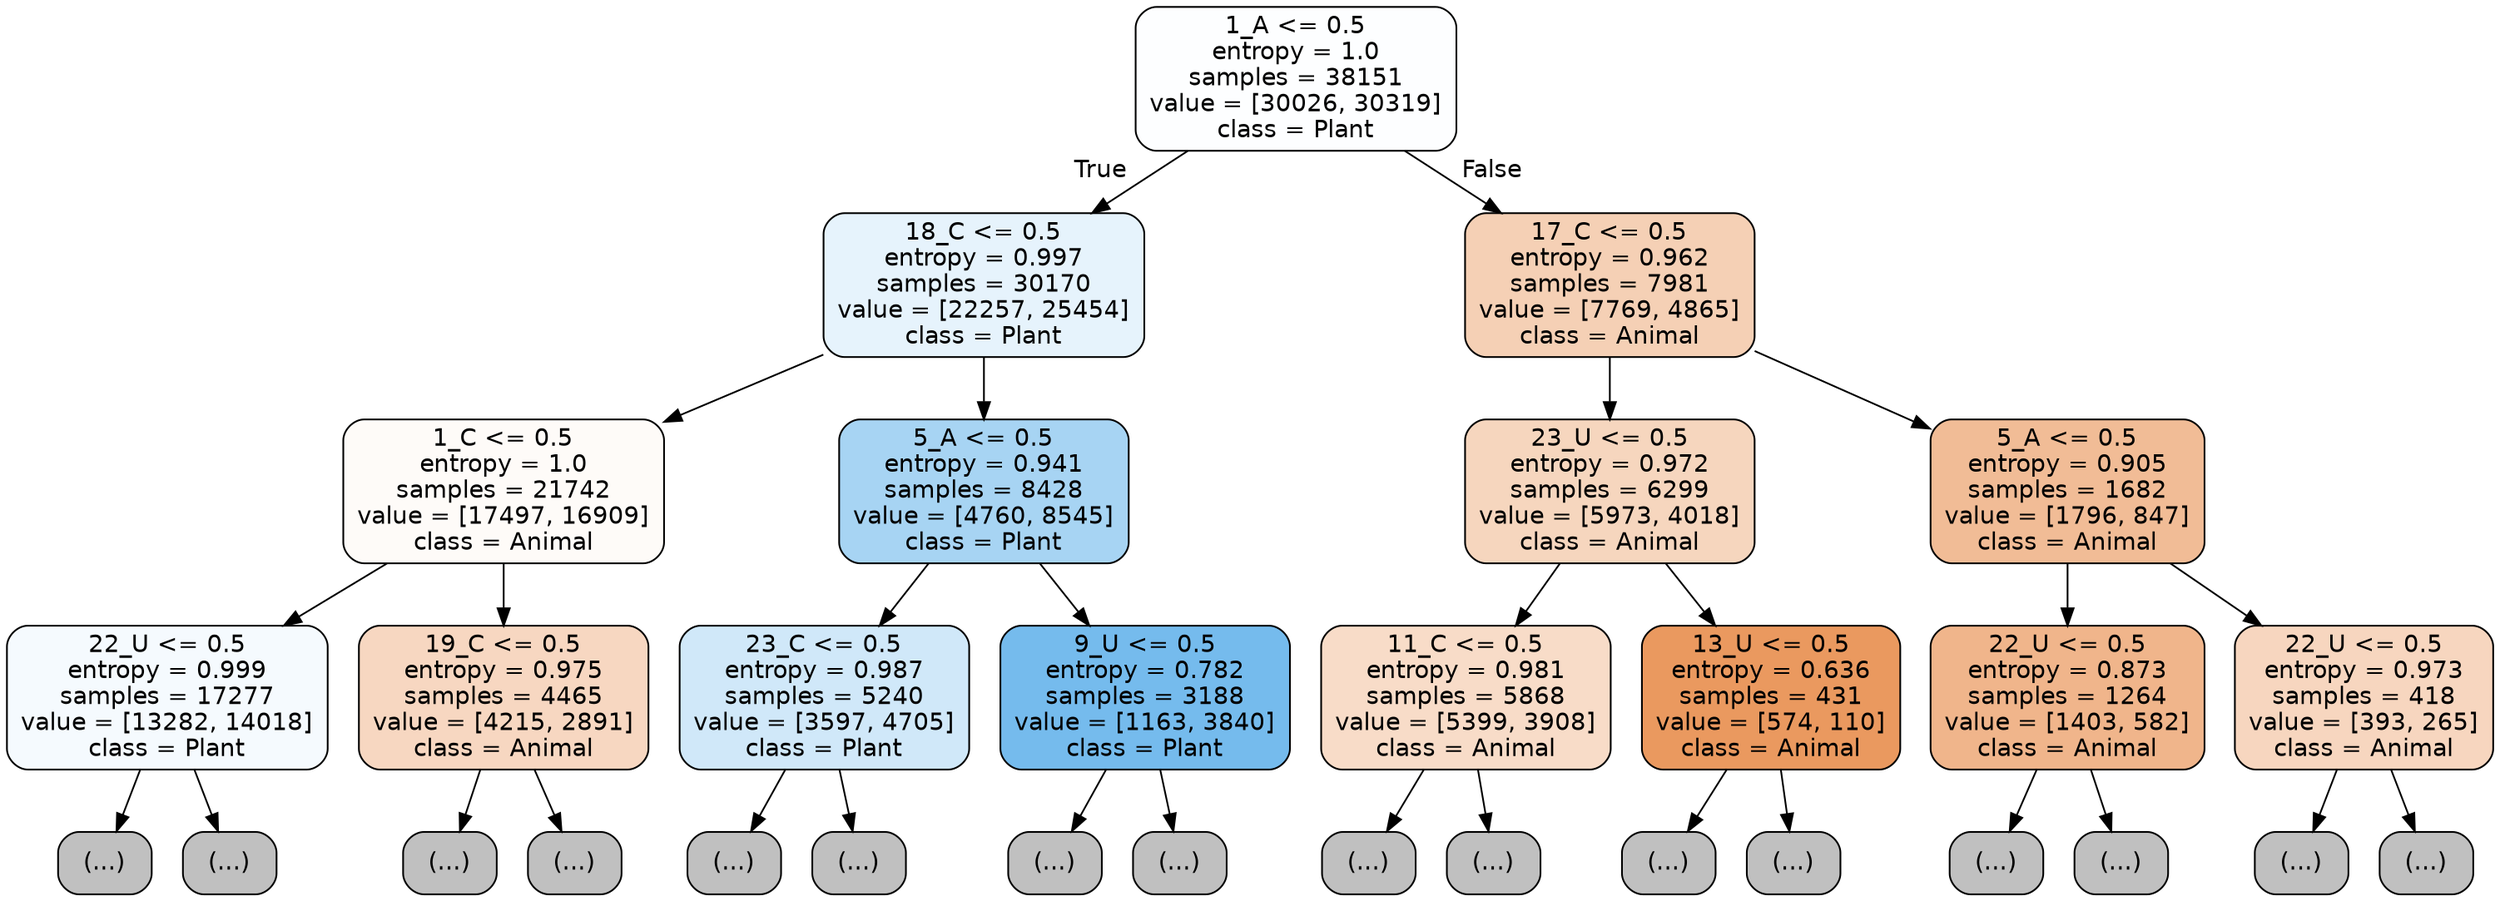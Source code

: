 digraph Tree {
node [shape=box, style="filled, rounded", color="black", fontname="helvetica"] ;
edge [fontname="helvetica"] ;
0 [label="1_A <= 0.5\nentropy = 1.0\nsamples = 38151\nvalue = [30026, 30319]\nclass = Plant", fillcolor="#fdfeff"] ;
1 [label="18_C <= 0.5\nentropy = 0.997\nsamples = 30170\nvalue = [22257, 25454]\nclass = Plant", fillcolor="#e6f3fc"] ;
0 -> 1 [labeldistance=2.5, labelangle=45, headlabel="True"] ;
2 [label="1_C <= 0.5\nentropy = 1.0\nsamples = 21742\nvalue = [17497, 16909]\nclass = Animal", fillcolor="#fefbf8"] ;
1 -> 2 ;
3 [label="22_U <= 0.5\nentropy = 0.999\nsamples = 17277\nvalue = [13282, 14018]\nclass = Plant", fillcolor="#f5fafe"] ;
2 -> 3 ;
4 [label="(...)", fillcolor="#C0C0C0"] ;
3 -> 4 ;
6679 [label="(...)", fillcolor="#C0C0C0"] ;
3 -> 6679 ;
7638 [label="19_C <= 0.5\nentropy = 0.975\nsamples = 4465\nvalue = [4215, 2891]\nclass = Animal", fillcolor="#f7d7c1"] ;
2 -> 7638 ;
7639 [label="(...)", fillcolor="#C0C0C0"] ;
7638 -> 7639 ;
9338 [label="(...)", fillcolor="#C0C0C0"] ;
7638 -> 9338 ;
10071 [label="5_A <= 0.5\nentropy = 0.941\nsamples = 8428\nvalue = [4760, 8545]\nclass = Plant", fillcolor="#a7d4f3"] ;
1 -> 10071 ;
10072 [label="23_C <= 0.5\nentropy = 0.987\nsamples = 5240\nvalue = [3597, 4705]\nclass = Plant", fillcolor="#d0e8f9"] ;
10071 -> 10072 ;
10073 [label="(...)", fillcolor="#C0C0C0"] ;
10072 -> 10073 ;
12232 [label="(...)", fillcolor="#C0C0C0"] ;
10072 -> 12232 ;
12335 [label="9_U <= 0.5\nentropy = 0.782\nsamples = 3188\nvalue = [1163, 3840]\nclass = Plant", fillcolor="#75bbed"] ;
10071 -> 12335 ;
12336 [label="(...)", fillcolor="#C0C0C0"] ;
12335 -> 12336 ;
12861 [label="(...)", fillcolor="#C0C0C0"] ;
12335 -> 12861 ;
13082 [label="17_C <= 0.5\nentropy = 0.962\nsamples = 7981\nvalue = [7769, 4865]\nclass = Animal", fillcolor="#f5d0b5"] ;
0 -> 13082 [labeldistance=2.5, labelangle=-45, headlabel="False"] ;
13083 [label="23_U <= 0.5\nentropy = 0.972\nsamples = 6299\nvalue = [5973, 4018]\nclass = Animal", fillcolor="#f6d6be"] ;
13082 -> 13083 ;
13084 [label="11_C <= 0.5\nentropy = 0.981\nsamples = 5868\nvalue = [5399, 3908]\nclass = Animal", fillcolor="#f8dcc8"] ;
13083 -> 13084 ;
13085 [label="(...)", fillcolor="#C0C0C0"] ;
13084 -> 13085 ;
15438 [label="(...)", fillcolor="#C0C0C0"] ;
13084 -> 15438 ;
16019 [label="13_U <= 0.5\nentropy = 0.636\nsamples = 431\nvalue = [574, 110]\nclass = Animal", fillcolor="#ea995f"] ;
13083 -> 16019 ;
16020 [label="(...)", fillcolor="#C0C0C0"] ;
16019 -> 16020 ;
16149 [label="(...)", fillcolor="#C0C0C0"] ;
16019 -> 16149 ;
16202 [label="5_A <= 0.5\nentropy = 0.905\nsamples = 1682\nvalue = [1796, 847]\nclass = Animal", fillcolor="#f1bc96"] ;
13082 -> 16202 ;
16203 [label="22_U <= 0.5\nentropy = 0.873\nsamples = 1264\nvalue = [1403, 582]\nclass = Animal", fillcolor="#f0b58b"] ;
16202 -> 16203 ;
16204 [label="(...)", fillcolor="#C0C0C0"] ;
16203 -> 16204 ;
16801 [label="(...)", fillcolor="#C0C0C0"] ;
16203 -> 16801 ;
16858 [label="22_U <= 0.5\nentropy = 0.973\nsamples = 418\nvalue = [393, 265]\nclass = Animal", fillcolor="#f7d6bf"] ;
16202 -> 16858 ;
16859 [label="(...)", fillcolor="#C0C0C0"] ;
16858 -> 16859 ;
17022 [label="(...)", fillcolor="#C0C0C0"] ;
16858 -> 17022 ;
}